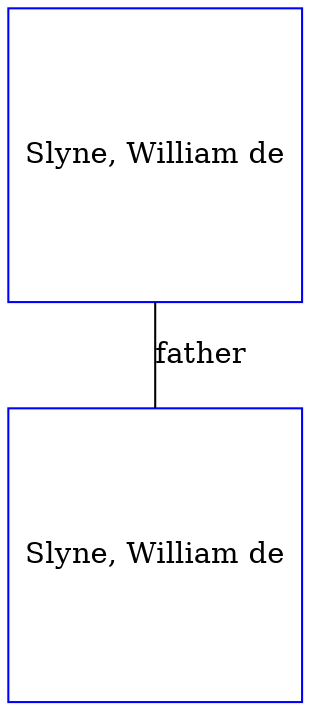 digraph D {
    edge [dir=none];    node [shape=box];    "019851"   [label="Slyne, William de", shape=box, regular=1, color="blue"] ;
"013448"   [label="Slyne, William de", shape=box, regular=1, color="blue"] ;
019851->013448 [label="father",arrowsize=0.0]; 
}